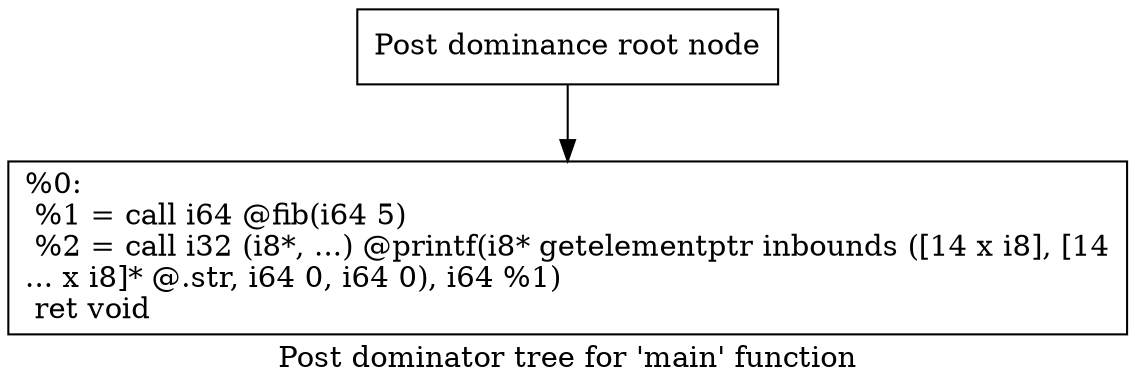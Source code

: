 digraph "Post dominator tree for 'main' function" {
	label="Post dominator tree for 'main' function";

	Node0x5621e7c1aac0 [shape=record,label="{Post dominance root node}"];
	Node0x5621e7c1aac0 -> Node0x5621e7c198b0;
	Node0x5621e7c198b0 [shape=record,label="{%0:\l  %1 = call i64 @fib(i64 5)\l  %2 = call i32 (i8*, ...) @printf(i8* getelementptr inbounds ([14 x i8], [14\l... x i8]* @.str, i64 0, i64 0), i64 %1)\l  ret void\l}"];
}
